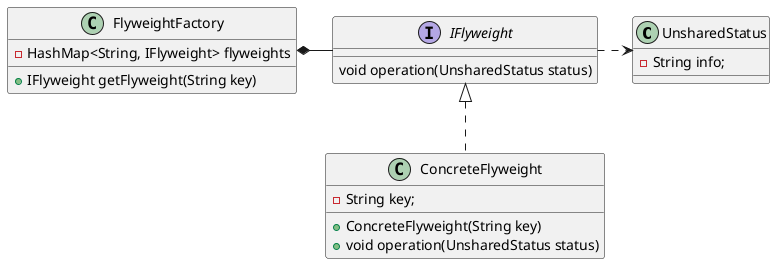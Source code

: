 @startuml

class UnsharedStatus {
    - String info;
}
interface IFlyweight {
    void operation(UnsharedStatus status)
}
IFlyweight .> UnsharedStatus
class FlyweightFactory {
    - HashMap<String, IFlyweight> flyweights
    + IFlyweight getFlyweight(String key)
}
FlyweightFactory *- IFlyweight
class ConcreteFlyweight implements IFlyweight {
    - String key;
    + ConcreteFlyweight(String key)
    + void operation(UnsharedStatus status)
}

@enduml